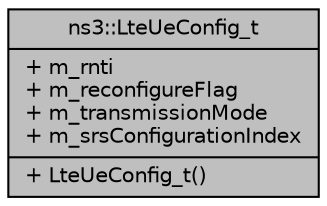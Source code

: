 digraph "ns3::LteUeConfig_t"
{
  edge [fontname="Helvetica",fontsize="10",labelfontname="Helvetica",labelfontsize="10"];
  node [fontname="Helvetica",fontsize="10",shape=record];
  Node1 [label="{ns3::LteUeConfig_t\n|+ m_rnti\l+ m_reconfigureFlag\l+ m_transmissionMode\l+ m_srsConfigurationIndex\l|+ LteUeConfig_t()\l}",height=0.2,width=0.4,color="black", fillcolor="grey75", style="filled", fontcolor="black"];
}
